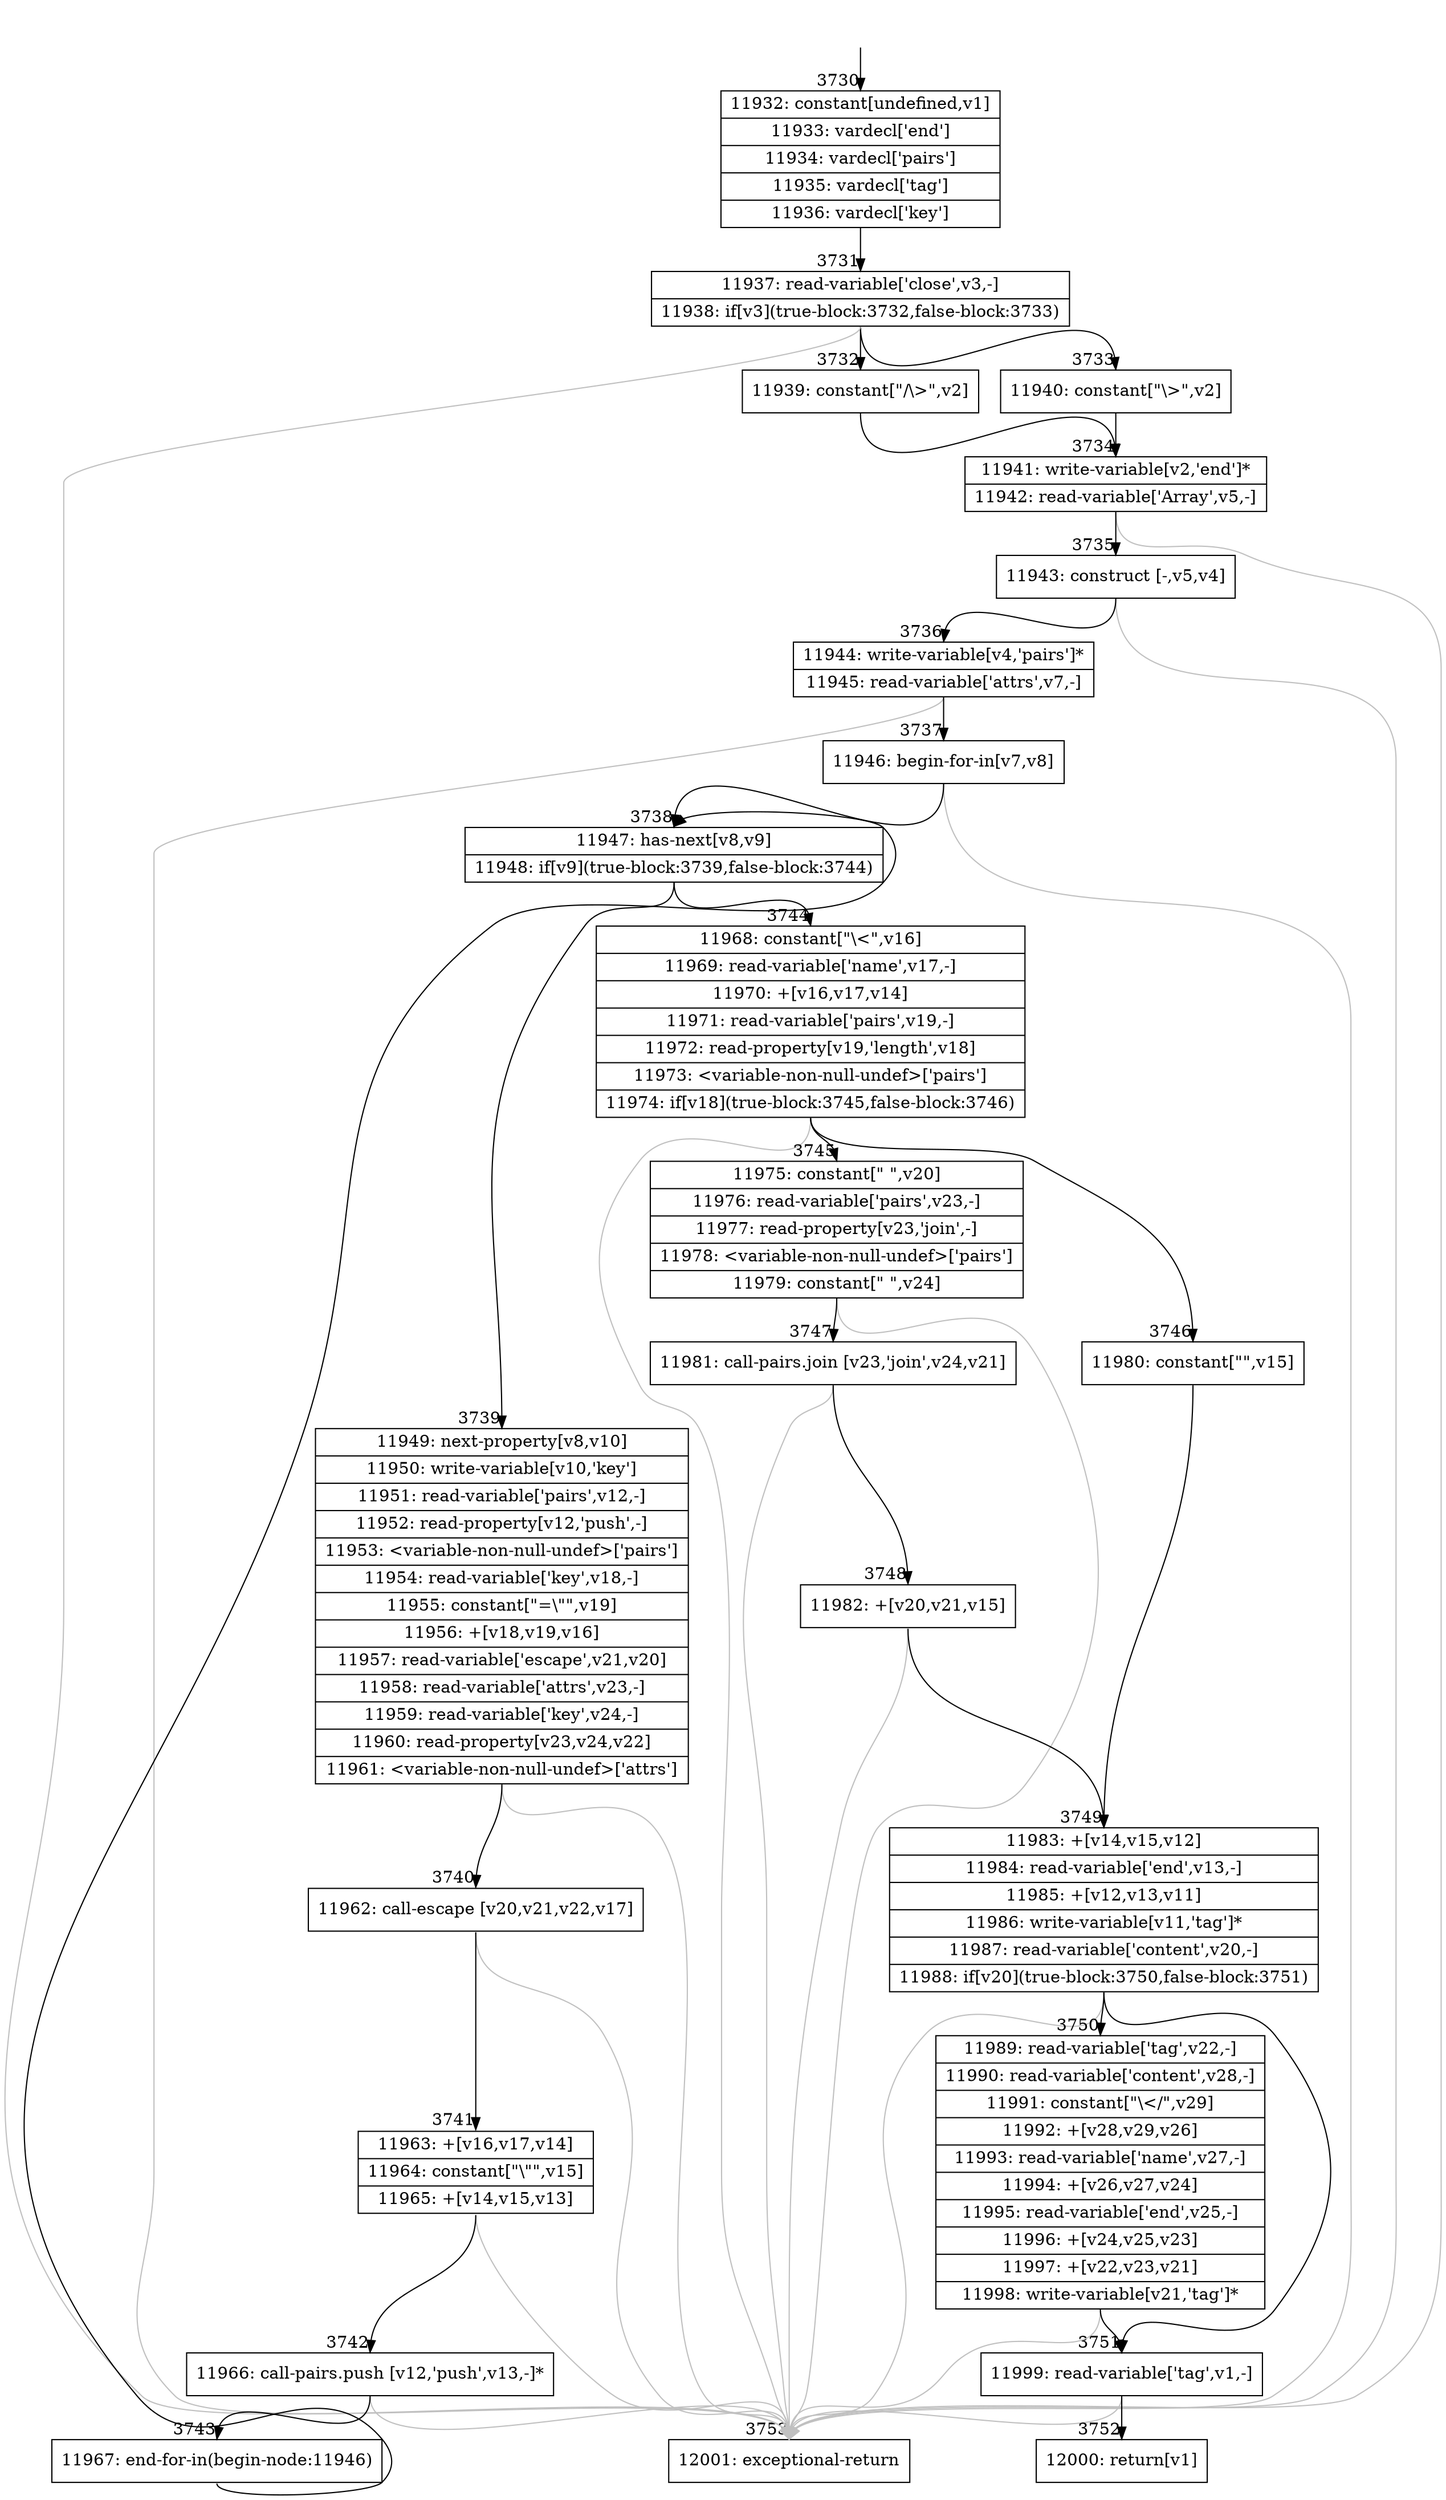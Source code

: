 digraph {
rankdir="TD"
BB_entry337[shape=none,label=""];
BB_entry337 -> BB3730 [tailport=s, headport=n, headlabel="    3730"]
BB3730 [shape=record label="{11932: constant[undefined,v1]|11933: vardecl['end']|11934: vardecl['pairs']|11935: vardecl['tag']|11936: vardecl['key']}" ] 
BB3730 -> BB3731 [tailport=s, headport=n, headlabel="      3731"]
BB3731 [shape=record label="{11937: read-variable['close',v3,-]|11938: if[v3](true-block:3732,false-block:3733)}" ] 
BB3731 -> BB3732 [tailport=s, headport=n, headlabel="      3732"]
BB3731 -> BB3733 [tailport=s, headport=n, headlabel="      3733"]
BB3731 -> BB3753 [tailport=s, headport=n, color=gray, headlabel="      3753"]
BB3732 [shape=record label="{11939: constant[\"/\\\>\",v2]}" ] 
BB3732 -> BB3734 [tailport=s, headport=n, headlabel="      3734"]
BB3733 [shape=record label="{11940: constant[\"\\\>\",v2]}" ] 
BB3733 -> BB3734 [tailport=s, headport=n]
BB3734 [shape=record label="{11941: write-variable[v2,'end']*|11942: read-variable['Array',v5,-]}" ] 
BB3734 -> BB3735 [tailport=s, headport=n, headlabel="      3735"]
BB3734 -> BB3753 [tailport=s, headport=n, color=gray]
BB3735 [shape=record label="{11943: construct [-,v5,v4]}" ] 
BB3735 -> BB3736 [tailport=s, headport=n, headlabel="      3736"]
BB3735 -> BB3753 [tailport=s, headport=n, color=gray]
BB3736 [shape=record label="{11944: write-variable[v4,'pairs']*|11945: read-variable['attrs',v7,-]}" ] 
BB3736 -> BB3737 [tailport=s, headport=n, headlabel="      3737"]
BB3736 -> BB3753 [tailport=s, headport=n, color=gray]
BB3737 [shape=record label="{11946: begin-for-in[v7,v8]}" ] 
BB3737 -> BB3738 [tailport=s, headport=n, headlabel="      3738"]
BB3737 -> BB3753 [tailport=s, headport=n, color=gray]
BB3738 [shape=record label="{11947: has-next[v8,v9]|11948: if[v9](true-block:3739,false-block:3744)}" ] 
BB3738 -> BB3739 [tailport=s, headport=n, headlabel="      3739"]
BB3738 -> BB3744 [tailport=s, headport=n, headlabel="      3744"]
BB3739 [shape=record label="{11949: next-property[v8,v10]|11950: write-variable[v10,'key']|11951: read-variable['pairs',v12,-]|11952: read-property[v12,'push',-]|11953: \<variable-non-null-undef\>['pairs']|11954: read-variable['key',v18,-]|11955: constant[\"=\\\"\",v19]|11956: +[v18,v19,v16]|11957: read-variable['escape',v21,v20]|11958: read-variable['attrs',v23,-]|11959: read-variable['key',v24,-]|11960: read-property[v23,v24,v22]|11961: \<variable-non-null-undef\>['attrs']}" ] 
BB3739 -> BB3740 [tailport=s, headport=n, headlabel="      3740"]
BB3739 -> BB3753 [tailport=s, headport=n, color=gray]
BB3740 [shape=record label="{11962: call-escape [v20,v21,v22,v17]}" ] 
BB3740 -> BB3741 [tailport=s, headport=n, headlabel="      3741"]
BB3740 -> BB3753 [tailport=s, headport=n, color=gray]
BB3741 [shape=record label="{11963: +[v16,v17,v14]|11964: constant[\"\\\"\",v15]|11965: +[v14,v15,v13]}" ] 
BB3741 -> BB3742 [tailport=s, headport=n, headlabel="      3742"]
BB3741 -> BB3753 [tailport=s, headport=n, color=gray]
BB3742 [shape=record label="{11966: call-pairs.push [v12,'push',v13,-]*}" ] 
BB3742 -> BB3743 [tailport=s, headport=n, headlabel="      3743"]
BB3742 -> BB3753 [tailport=s, headport=n, color=gray]
BB3743 [shape=record label="{11967: end-for-in(begin-node:11946)}" ] 
BB3743 -> BB3738 [tailport=s, headport=n]
BB3744 [shape=record label="{11968: constant[\"\\\<\",v16]|11969: read-variable['name',v17,-]|11970: +[v16,v17,v14]|11971: read-variable['pairs',v19,-]|11972: read-property[v19,'length',v18]|11973: \<variable-non-null-undef\>['pairs']|11974: if[v18](true-block:3745,false-block:3746)}" ] 
BB3744 -> BB3745 [tailport=s, headport=n, headlabel="      3745"]
BB3744 -> BB3746 [tailport=s, headport=n, headlabel="      3746"]
BB3744 -> BB3753 [tailport=s, headport=n, color=gray]
BB3745 [shape=record label="{11975: constant[\" \",v20]|11976: read-variable['pairs',v23,-]|11977: read-property[v23,'join',-]|11978: \<variable-non-null-undef\>['pairs']|11979: constant[\" \",v24]}" ] 
BB3745 -> BB3747 [tailport=s, headport=n, headlabel="      3747"]
BB3745 -> BB3753 [tailport=s, headport=n, color=gray]
BB3746 [shape=record label="{11980: constant[\"\",v15]}" ] 
BB3746 -> BB3749 [tailport=s, headport=n, headlabel="      3749"]
BB3747 [shape=record label="{11981: call-pairs.join [v23,'join',v24,v21]}" ] 
BB3747 -> BB3748 [tailport=s, headport=n, headlabel="      3748"]
BB3747 -> BB3753 [tailport=s, headport=n, color=gray]
BB3748 [shape=record label="{11982: +[v20,v21,v15]}" ] 
BB3748 -> BB3749 [tailport=s, headport=n]
BB3748 -> BB3753 [tailport=s, headport=n, color=gray]
BB3749 [shape=record label="{11983: +[v14,v15,v12]|11984: read-variable['end',v13,-]|11985: +[v12,v13,v11]|11986: write-variable[v11,'tag']*|11987: read-variable['content',v20,-]|11988: if[v20](true-block:3750,false-block:3751)}" ] 
BB3749 -> BB3750 [tailport=s, headport=n, headlabel="      3750"]
BB3749 -> BB3751 [tailport=s, headport=n, headlabel="      3751"]
BB3749 -> BB3753 [tailport=s, headport=n, color=gray]
BB3750 [shape=record label="{11989: read-variable['tag',v22,-]|11990: read-variable['content',v28,-]|11991: constant[\"\\\</\",v29]|11992: +[v28,v29,v26]|11993: read-variable['name',v27,-]|11994: +[v26,v27,v24]|11995: read-variable['end',v25,-]|11996: +[v24,v25,v23]|11997: +[v22,v23,v21]|11998: write-variable[v21,'tag']*}" ] 
BB3750 -> BB3751 [tailport=s, headport=n]
BB3750 -> BB3753 [tailport=s, headport=n, color=gray]
BB3751 [shape=record label="{11999: read-variable['tag',v1,-]}" ] 
BB3751 -> BB3752 [tailport=s, headport=n, headlabel="      3752"]
BB3751 -> BB3753 [tailport=s, headport=n, color=gray]
BB3752 [shape=record label="{12000: return[v1]}" ] 
BB3753 [shape=record label="{12001: exceptional-return}" ] 
//#$~ 4279
}
